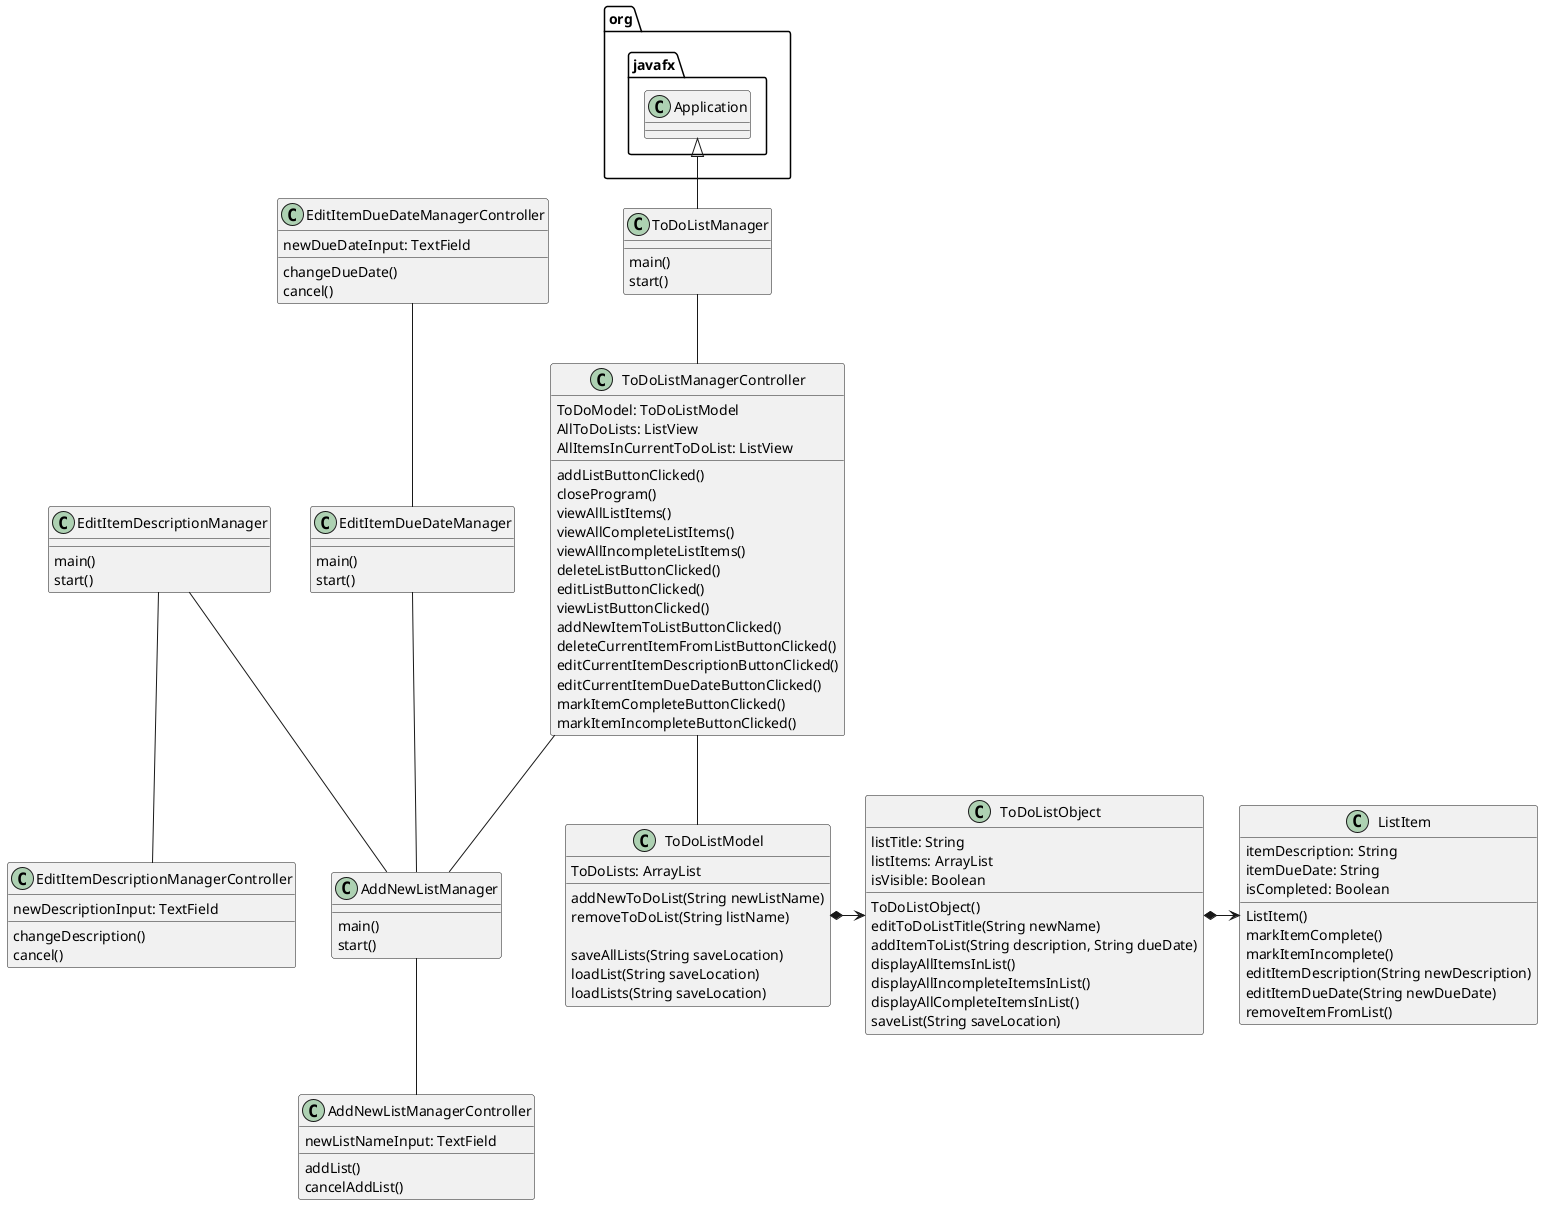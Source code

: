 @startuml
'https://plantuml.com/class-diagram


class ToDoListManager{
    main()
    start()
}

class ToDoListManagerController{
    ToDoModel: ToDoListModel
    AllToDoLists: ListView
    AllItemsInCurrentToDoList: ListView

    addListButtonClicked()
    closeProgram()
    viewAllListItems()
    viewAllCompleteListItems()
    viewAllIncompleteListItems()
    deleteListButtonClicked()
    editListButtonClicked()
    viewListButtonClicked()
    addNewItemToListButtonClicked()
    deleteCurrentItemFromListButtonClicked()
    editCurrentItemDescriptionButtonClicked()
    editCurrentItemDueDateButtonClicked()
    markItemCompleteButtonClicked()
    markItemIncompleteButtonClicked()

    'GUI event handelers'
}

class ToDoListModel{
    ToDoLists: ArrayList

    addNewToDoList(String newListName)
    removeToDoList(String listName)

    saveAllLists(String saveLocation)
    loadList(String saveLocation)
    loadLists(String saveLocation)
}

class ToDoListObject{
    listTitle: String
    listItems: ArrayList
    isVisible: Boolean

    ToDoListObject()
    editToDoListTitle(String newName)
    addItemToList(String description, String dueDate)
    displayAllItemsInList()
    displayAllIncompleteItemsInList()
    displayAllCompleteItemsInList()
    saveList(String saveLocation)
}

class ListItem{
    itemDescription: String
    itemDueDate: String
    isCompleted: Boolean

    ListItem()
    markItemComplete()
    markItemIncomplete()
    editItemDescription(String newDescription)
    editItemDueDate(String newDueDate)
    removeItemFromList()
}

class AddNewListManager{

    main()
    start()

}

class AddNewListManagerController{
    newListNameInput: TextField

    addList()
    cancelAddList()
}

class EditItemDescriptionManager{
    main()
    start()
}

class EditItemDescriptionManagerController{
    newDescriptionInput: TextField

    changeDescription()
    cancel()
}

class EditItemDueDateManager{
    main()
    start()
}

class EditItemDueDateManagerController{
    newDueDateInput: TextField

    changeDueDate()
    cancel()
}

org.javafx.Application <|-- ToDoListManager
ToDoListManager-- ToDoListManagerController
ToDoListManagerController -- ToDoListModel
ToDoListModel *->ToDoListObject
ToDoListObject *-> ListItem

ToDoListManagerController -- AddNewListManager
AddNewListManager -- AddNewListManagerController

EditItemDescriptionManager -- AddNewListManager
EditItemDescriptionManager -- EditItemDescriptionManagerController

EditItemDueDateManager -- AddNewListManager
EditItemDueDateManagerController --EditItemDueDateManager


@enduml
